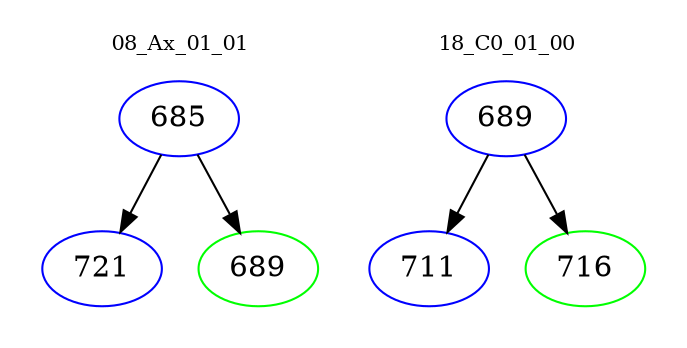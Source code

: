 digraph{
subgraph cluster_0 {
color = white
label = "08_Ax_01_01";
fontsize=10;
T0_685 [label="685", color="blue"]
T0_685 -> T0_721 [color="black"]
T0_721 [label="721", color="blue"]
T0_685 -> T0_689 [color="black"]
T0_689 [label="689", color="green"]
}
subgraph cluster_1 {
color = white
label = "18_C0_01_00";
fontsize=10;
T1_689 [label="689", color="blue"]
T1_689 -> T1_711 [color="black"]
T1_711 [label="711", color="blue"]
T1_689 -> T1_716 [color="black"]
T1_716 [label="716", color="green"]
}
}
